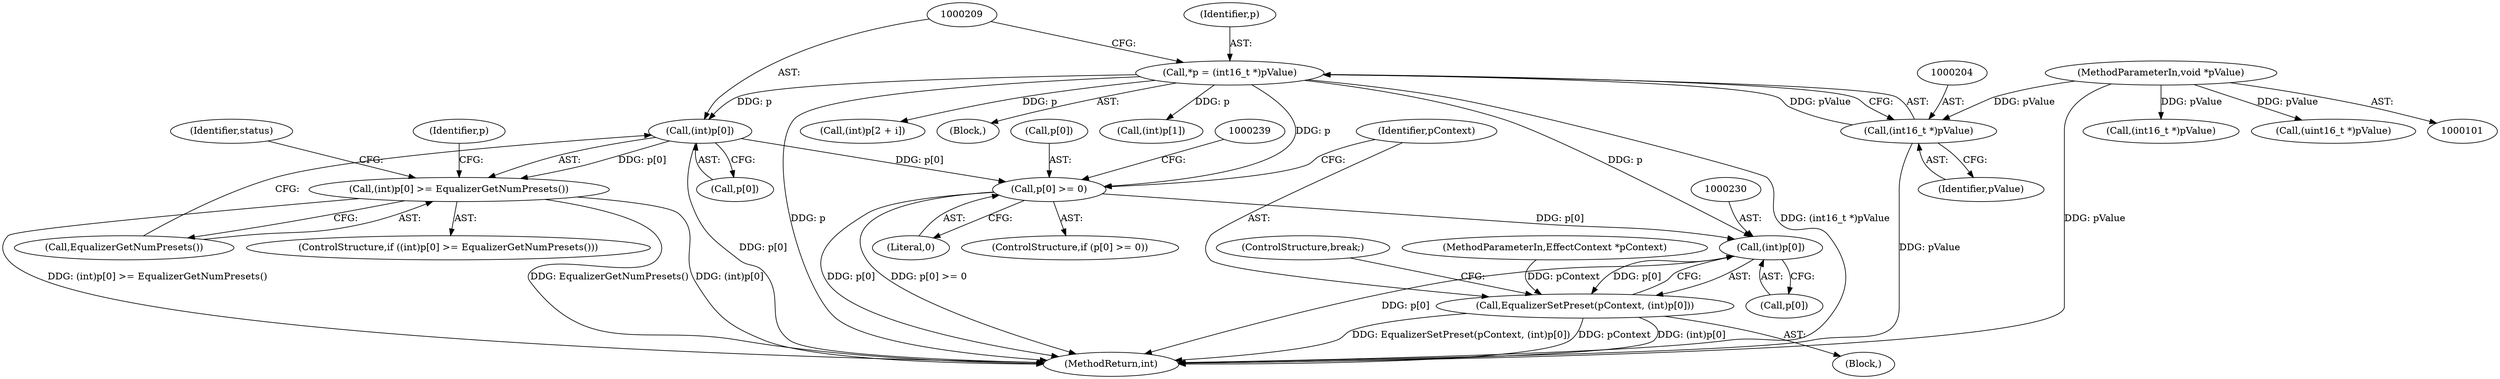 digraph "0_Android_321ea5257e37c8edb26e66fe4ee78cca4cd915fe_0@array" {
"1000208" [label="(Call,(int)p[0])"];
"1000201" [label="(Call,*p = (int16_t *)pValue)"];
"1000203" [label="(Call,(int16_t *)pValue)"];
"1000104" [label="(MethodParameterIn,void *pValue)"];
"1000207" [label="(Call,(int)p[0] >= EqualizerGetNumPresets())"];
"1000221" [label="(Call,p[0] >= 0)"];
"1000229" [label="(Call,(int)p[0])"];
"1000227" [label="(Call,EqualizerSetPreset(pContext, (int)p[0]))"];
"1000165" [label="(Call,(int16_t *)pValue)"];
"1000271" [label="(ControlStructure,break;)"];
"1000231" [label="(Call,p[0])"];
"1000223" [label="(Identifier,p)"];
"1000229" [label="(Call,(int)p[0])"];
"1000227" [label="(Call,EqualizerSetPreset(pContext, (int)p[0]))"];
"1000222" [label="(Call,p[0])"];
"1000206" [label="(ControlStructure,if ((int)p[0] >= EqualizerGetNumPresets()))"];
"1000207" [label="(Call,(int)p[0] >= EqualizerGetNumPresets())"];
"1000213" [label="(Call,EqualizerGetNumPresets())"];
"1000205" [label="(Identifier,pValue)"];
"1000225" [label="(Literal,0)"];
"1000221" [label="(Call,p[0] >= 0)"];
"1000208" [label="(Call,(int)p[0])"];
"1000283" [label="(MethodReturn,int)"];
"1000203" [label="(Call,(int16_t *)pValue)"];
"1000226" [label="(Block,)"];
"1000210" [label="(Call,p[0])"];
"1000264" [label="(Call,(int)p[2 + i])"];
"1000199" [label="(Block,)"];
"1000202" [label="(Identifier,p)"];
"1000216" [label="(Identifier,status)"];
"1000104" [label="(MethodParameterIn,void *pValue)"];
"1000220" [label="(ControlStructure,if (p[0] >= 0))"];
"1000201" [label="(Call,*p = (int16_t *)pValue)"];
"1000134" [label="(Call,(uint16_t *)pValue)"];
"1000228" [label="(Identifier,pContext)"];
"1000102" [label="(MethodParameterIn,EffectContext *pContext)"];
"1000238" [label="(Call,(int)p[1])"];
"1000208" -> "1000207"  [label="AST: "];
"1000208" -> "1000210"  [label="CFG: "];
"1000209" -> "1000208"  [label="AST: "];
"1000210" -> "1000208"  [label="AST: "];
"1000213" -> "1000208"  [label="CFG: "];
"1000208" -> "1000283"  [label="DDG: p[0]"];
"1000208" -> "1000207"  [label="DDG: p[0]"];
"1000201" -> "1000208"  [label="DDG: p"];
"1000208" -> "1000221"  [label="DDG: p[0]"];
"1000201" -> "1000199"  [label="AST: "];
"1000201" -> "1000203"  [label="CFG: "];
"1000202" -> "1000201"  [label="AST: "];
"1000203" -> "1000201"  [label="AST: "];
"1000209" -> "1000201"  [label="CFG: "];
"1000201" -> "1000283"  [label="DDG: (int16_t *)pValue"];
"1000201" -> "1000283"  [label="DDG: p"];
"1000203" -> "1000201"  [label="DDG: pValue"];
"1000201" -> "1000221"  [label="DDG: p"];
"1000201" -> "1000229"  [label="DDG: p"];
"1000201" -> "1000238"  [label="DDG: p"];
"1000201" -> "1000264"  [label="DDG: p"];
"1000203" -> "1000205"  [label="CFG: "];
"1000204" -> "1000203"  [label="AST: "];
"1000205" -> "1000203"  [label="AST: "];
"1000203" -> "1000283"  [label="DDG: pValue"];
"1000104" -> "1000203"  [label="DDG: pValue"];
"1000104" -> "1000101"  [label="AST: "];
"1000104" -> "1000283"  [label="DDG: pValue"];
"1000104" -> "1000134"  [label="DDG: pValue"];
"1000104" -> "1000165"  [label="DDG: pValue"];
"1000207" -> "1000206"  [label="AST: "];
"1000207" -> "1000213"  [label="CFG: "];
"1000213" -> "1000207"  [label="AST: "];
"1000216" -> "1000207"  [label="CFG: "];
"1000223" -> "1000207"  [label="CFG: "];
"1000207" -> "1000283"  [label="DDG: (int)p[0]"];
"1000207" -> "1000283"  [label="DDG: (int)p[0] >= EqualizerGetNumPresets()"];
"1000207" -> "1000283"  [label="DDG: EqualizerGetNumPresets()"];
"1000221" -> "1000220"  [label="AST: "];
"1000221" -> "1000225"  [label="CFG: "];
"1000222" -> "1000221"  [label="AST: "];
"1000225" -> "1000221"  [label="AST: "];
"1000228" -> "1000221"  [label="CFG: "];
"1000239" -> "1000221"  [label="CFG: "];
"1000221" -> "1000283"  [label="DDG: p[0] >= 0"];
"1000221" -> "1000283"  [label="DDG: p[0]"];
"1000221" -> "1000229"  [label="DDG: p[0]"];
"1000229" -> "1000227"  [label="AST: "];
"1000229" -> "1000231"  [label="CFG: "];
"1000230" -> "1000229"  [label="AST: "];
"1000231" -> "1000229"  [label="AST: "];
"1000227" -> "1000229"  [label="CFG: "];
"1000229" -> "1000283"  [label="DDG: p[0]"];
"1000229" -> "1000227"  [label="DDG: p[0]"];
"1000227" -> "1000226"  [label="AST: "];
"1000228" -> "1000227"  [label="AST: "];
"1000271" -> "1000227"  [label="CFG: "];
"1000227" -> "1000283"  [label="DDG: EqualizerSetPreset(pContext, (int)p[0])"];
"1000227" -> "1000283"  [label="DDG: pContext"];
"1000227" -> "1000283"  [label="DDG: (int)p[0]"];
"1000102" -> "1000227"  [label="DDG: pContext"];
}
